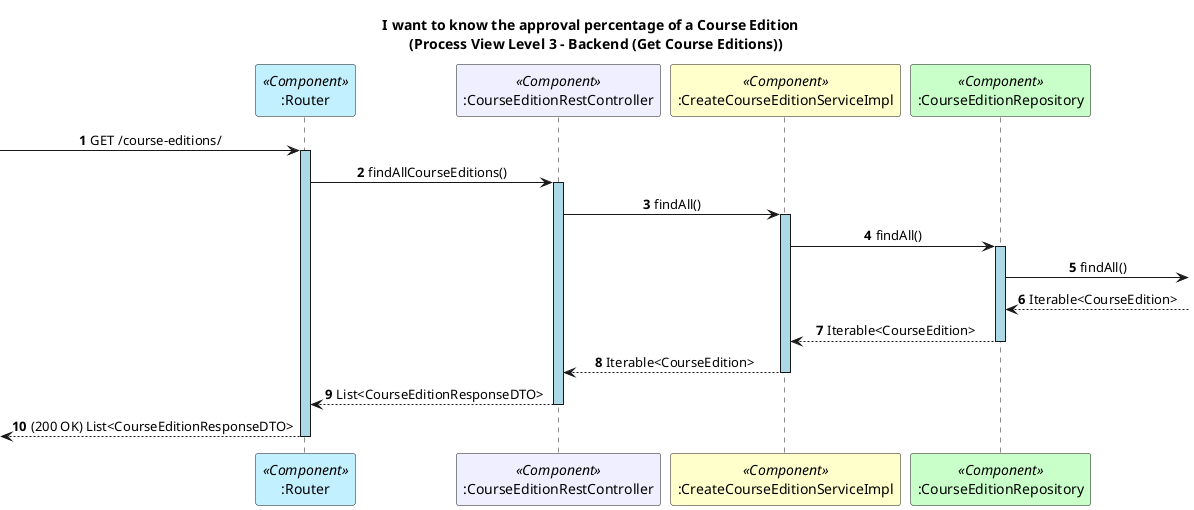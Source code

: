 @startuml
autonumber
skinparam sequenceMessageAlign center
skinparam sequenceLifeLineBackgroundColor lightblue
title I want to know the approval percentage of a Course Edition  \n (Process View Level 3 - Backend (Get Course Editions))
skinparam sequencemessagealign center

participant ":Router" as Router <<Component>> #application
participant ":CourseEditionRestController" as Controller <<Component>> #motivation
participant ":CreateCourseEditionServiceImpl" as Service <<Component>> #business
participant ":CourseEditionRepository" as Repository <<Component>> #technology

-> Router : GET /course-editions/
activate Router
Router -> Controller : findAllCourseEditions()
activate Controller
Controller -> Service : findAll()
activate Service
Service -> Repository : findAll()
activate Repository
Repository ->  : findAll()

Repository <--  : Iterable<CourseEdition>
Repository --> Service : Iterable<CourseEdition>
deactivate Repository
Service --> Controller : Iterable<CourseEdition>
deactivate Service
Controller --> Router : List<CourseEditionResponseDTO>
deactivate Controller
<-- Router : (200 OK) List<CourseEditionResponseDTO>
deactivate Router


@enduml